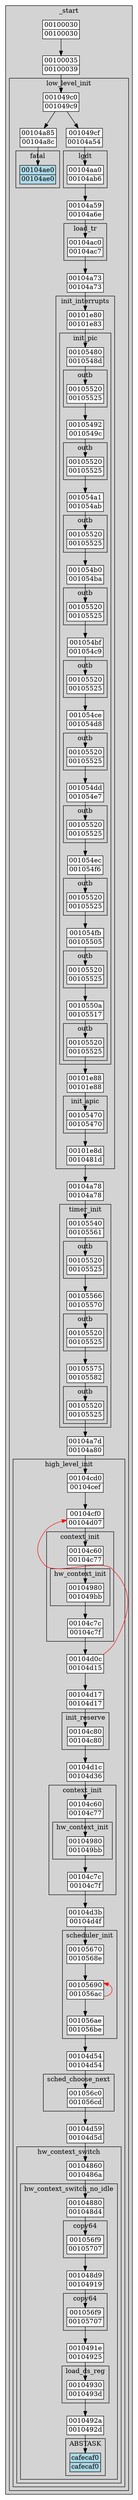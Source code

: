 digraph G {
node[fillcolor=white style="filled,solid" shape=none margin=0];
"00104860_00104d5d_00104a80_00100039" -> "00104880_0010486a_00104d5d_00104a80_00100039";
"001054ec_00101e83_00104a73_00100039" -> "00105520_001054f6_00101e83_00104a73_00100039";
"00104d17_00104a80_00100039" -> "00104c80_00104d17_00104a80_00100039";
"00105520_001054e7_00101e83_00104a73_00100039" -> "001054ec_00101e83_00104a73_00100039";
"001056c0_00104d54_00104a80_00100039" -> "00104d59_00104a80_00100039";
"00105520_00105570_00104a78_00100039" -> "00105575_00104a78_00100039";
"00101e8d_00104a73_00100039" -> "00104a78_00100039";
"00104980_00104c77_00104d36_00104a80_00100039" -> "00104c7c_00104d36_00104a80_00100039";
"001048d9_0010486a_00104d5d_00104a80_00100039" -> "001056f9_00104919_0010486a_00104d5d_00104a80_00100039";
"001056f9_001048d4_0010486a_00104d5d_00104a80_00100039" -> "001048d9_0010486a_00104d5d_00104a80_00100039";
"00104d3b_00104a80_00100039" -> "00105670_00104d4f_00104a80_00100039";
"00105520_00105517_00101e83_00104a73_00100039" -> "00101e88_00104a73_00100039";
"00101e88_00104a73_00100039" -> "00105470_00101e88_00104a73_00100039";
"001056ae_00104d4f_00104a80_00100039" -> "00104d54_00104a80_00100039";
"00104c7c_00104d07_00104a80_00100039" -> "00104d0c_00104a80_00100039";
"00104a59_00100039" -> "00104ac0_00104a6e_00100039";
"00105670_00104d4f_00104a80_00100039" -> "00105690_00104d4f_00104a80_00100039";
"00105480_00101e83_00104a73_00100039" -> "00105520_0010548d_00101e83_00104a73_00100039";
"00104a7d_00100039" -> "00104cd0_00104a80_00100039";
"001056f9_00104919_0010486a_00104d5d_00104a80_00100039" -> "0010491e_0010486a_00104d5d_00104a80_00100039";
"00100030" -> "00100035";
"00104c60_00104d07_00104a80_00100039" -> "00104980_00104c77_00104d07_00104a80_00100039";
"00104d54_00104a80_00100039" -> "001056c0_00104d54_00104a80_00100039";
"00104a85_00100039" -> "00104ae0_00104a8c_00100039";
"00104c60_00104d36_00104a80_00100039" -> "00104980_00104c77_00104d36_00104a80_00100039";
"00104cf0_00104a80_00100039" -> "00104c60_00104d07_00104a80_00100039";
"00104d1c_00104a80_00100039" -> "00104c60_00104d36_00104a80_00100039";
"00105520_0010548d_00101e83_00104a73_00100039" -> "00105492_00101e83_00104a73_00100039";
"001054a1_00101e83_00104a73_00100039" -> "00105520_001054ab_00101e83_00104a73_00100039";
"00105690_00104d4f_00104a80_00100039" -> "00105690_00104d4f_00104a80_00100039" [dir=back color=red];
"00105690_00104d4f_00104a80_00100039" -> "001056ae_00104d4f_00104a80_00100039";
"00104c80_00104d17_00104a80_00100039" -> "00104d1c_00104a80_00100039";
"00105575_00104a78_00100039" -> "00105520_00105582_00104a78_00100039";
"00101e80_00104a73_00100039" -> "00105480_00101e83_00104a73_00100039";
"00104d59_00104a80_00100039" -> "00104860_00104d5d_00104a80_00100039";
"001049cf_00100039" -> "00104aa0_00104a54_00100039";
"001054ce_00101e83_00104a73_00100039" -> "00105520_001054d8_00101e83_00104a73_00100039";
"001054dd_00101e83_00104a73_00100039" -> "00105520_001054e7_00101e83_00104a73_00100039";
"00105540_00104a78_00100039" -> "00105520_00105561_00104a78_00100039";
"00104880_0010486a_00104d5d_00104a80_00100039" -> "001056f9_001048d4_0010486a_00104d5d_00104a80_00100039";
"00104cd0_00104a80_00100039" -> "00104cf0_00104a80_00100039";
"00104c7c_00104d36_00104a80_00100039" -> "00104d3b_00104a80_00100039";
"00105566_00104a78_00100039" -> "00105520_00105570_00104a78_00100039";
"00104980_00104c77_00104d07_00104a80_00100039" -> "00104c7c_00104d07_00104a80_00100039";
"00105470_00101e88_00104a73_00100039" -> "00101e8d_00104a73_00100039";
"00104a78_00100039" -> "00105540_00104a78_00100039";
"00105520_0010549c_00101e83_00104a73_00100039" -> "001054a1_00101e83_00104a73_00100039";
"00105520_001054ab_00101e83_00104a73_00100039" -> "001054b0_00101e83_00104a73_00100039";
"00104aa0_00104a54_00100039" -> "00104a59_00100039";
"00105520_00105505_00101e83_00104a73_00100039" -> "0010550a_00101e83_00104a73_00100039";
"00105520_001054f6_00101e83_00104a73_00100039" -> "001054fb_00101e83_00104a73_00100039";
"00104930_00104925_0010486a_00104d5d_00104a80_00100039" -> "0010492a_0010486a_00104d5d_00104a80_00100039";
"00105520_001054d8_00101e83_00104a73_00100039" -> "001054dd_00101e83_00104a73_00100039";
"00105520_001054ba_00101e83_00104a73_00100039" -> "001054bf_00101e83_00104a73_00100039";
"001054b0_00101e83_00104a73_00100039" -> "00105520_001054ba_00101e83_00104a73_00100039";
"00105520_00105561_00104a78_00100039" -> "00105566_00104a78_00100039";
"001049c0_00100039" -> "001049cf_00100039";
"001049c0_00100039" -> "00104a85_00100039";
"0010492a_0010486a_00104d5d_00104a80_00100039" -> "cafecaf0_0010492d_0010486a_00104d5d_00104a80_00100039";
"00104a73_00100039" -> "00101e80_00104a73_00100039";
"001054bf_00101e83_00104a73_00100039" -> "00105520_001054c9_00101e83_00104a73_00100039";
"00105520_00105582_00104a78_00100039" -> "00104a7d_00100039";
"0010491e_0010486a_00104d5d_00104a80_00100039" -> "00104930_00104925_0010486a_00104d5d_00104a80_00100039";
"00100035" -> "001049c0_00100039";
"00105520_001054c9_00101e83_00104a73_00100039" -> "001054ce_00101e83_00104a73_00100039";
"001054fb_00101e83_00104a73_00100039" -> "00105520_00105505_00101e83_00104a73_00100039";
"0010550a_00101e83_00104a73_00100039" -> "00105520_00105517_00101e83_00104a73_00100039";
"00105492_00101e83_00104a73_00100039" -> "00105520_0010549c_00101e83_00104a73_00100039";
"00104ac0_00104a6e_00100039" -> "00104a73_00100039";
"00104d0c_00104a80_00100039" -> "00104cf0_00104a80_00100039" [color=red constraint=false];
"00104d0c_00104a80_00100039" -> "00104d17_00104a80_00100039";
subgraph "cluster__start" {
  style="filled,solid";
  color=black;
  fillcolor=lightgrey;
  label="_start";"00100035" [label=<<TABLE BORDER="1" CELLBORDER="0" CELLSPACING="0"><TR><TD>00100035</TD></TR><HR/><TR><TD>00100039</TD></TR></TABLE>>];
  "00100030" [label=<<TABLE BORDER="1" CELLBORDER="0" CELLSPACING="0"><TR><TD>00100030</TD></TR><HR/><TR><TD>00100030</TD></TR></TABLE>>];
  subgraph "cluster_low_level_init_00100039" {
    style="filled,solid";
    color=black;
    fillcolor=lightgrey;
    label="low_level_init";"00104a85_00100039" [label=<<TABLE BORDER="1" CELLBORDER="0" CELLSPACING="0"><TR><TD>00104a85</TD></TR><HR/><TR><TD>00104a8c</TD></TR></TABLE>>];
    "00104a7d_00100039" [label=<<TABLE BORDER="1" CELLBORDER="0" CELLSPACING="0"><TR><TD>00104a7d</TD></TR><HR/><TR><TD>00104a80</TD></TR></TABLE>>];
    "00104a78_00100039" [label=<<TABLE BORDER="1" CELLBORDER="0" CELLSPACING="0"><TR><TD>00104a78</TD></TR><HR/><TR><TD>00104a78</TD></TR></TABLE>>];
    "00104a73_00100039" [label=<<TABLE BORDER="1" CELLBORDER="0" CELLSPACING="0"><TR><TD>00104a73</TD></TR><HR/><TR><TD>00104a73</TD></TR></TABLE>>];
    "00104a59_00100039" [label=<<TABLE BORDER="1" CELLBORDER="0" CELLSPACING="0"><TR><TD>00104a59</TD></TR><HR/><TR><TD>00104a6e</TD></TR></TABLE>>];
    "001049cf_00100039" [label=<<TABLE BORDER="1" CELLBORDER="0" CELLSPACING="0"><TR><TD>001049cf</TD></TR><HR/><TR><TD>00104a54</TD></TR></TABLE>>];
    "001049c0_00100039" [label=<<TABLE BORDER="1" CELLBORDER="0" CELLSPACING="0"><TR><TD>001049c0</TD></TR><HR/><TR><TD>001049c9</TD></TR></TABLE>>];
    subgraph "cluster_fatal_00104a8c_00100039" {
      style="filled,solid";
      color=black;
      fillcolor=lightgrey;
      label="fatal";"00104ae0_00104a8c_00100039" [label=<<TABLE BORDER="1" CELLBORDER="0" CELLSPACING="0"><TR><TD>00104ae0</TD></TR><HR/><TR><TD>00104ae0</TD></TR></TABLE>> fillcolor=lightblue];
      }
subgraph "cluster_high_level_init_00104a80_00100039" {
          style="filled,solid";
          color=black;
          fillcolor=lightgrey;
          label="high_level_init";"00104d59_00104a80_00100039" [label=<<TABLE BORDER="1" CELLBORDER="0" CELLSPACING="0"><TR><TD>00104d59</TD></TR><HR/><TR><TD>00104d5d</TD></TR></TABLE>>];
          "00104d54_00104a80_00100039" [label=<<TABLE BORDER="1" CELLBORDER="0" CELLSPACING="0"><TR><TD>00104d54</TD></TR><HR/><TR><TD>00104d54</TD></TR></TABLE>>];
          "00104d3b_00104a80_00100039" [label=<<TABLE BORDER="1" CELLBORDER="0" CELLSPACING="0"><TR><TD>00104d3b</TD></TR><HR/><TR><TD>00104d4f</TD></TR></TABLE>>];
          "00104d1c_00104a80_00100039" [label=<<TABLE BORDER="1" CELLBORDER="0" CELLSPACING="0"><TR><TD>00104d1c</TD></TR><HR/><TR><TD>00104d36</TD></TR></TABLE>>];
          "00104d17_00104a80_00100039" [label=<<TABLE BORDER="1" CELLBORDER="0" CELLSPACING="0"><TR><TD>00104d17</TD></TR><HR/><TR><TD>00104d17</TD></TR></TABLE>>];
          "00104d0c_00104a80_00100039" [label=<<TABLE BORDER="1" CELLBORDER="0" CELLSPACING="0"><TR><TD>00104d0c</TD></TR><HR/><TR><TD>00104d15</TD></TR></TABLE>>];
          "00104cf0_00104a80_00100039" [label=<<TABLE BORDER="1" CELLBORDER="0" CELLSPACING="0"><TR><TD>00104cf0</TD></TR><HR/><TR><TD>00104d07</TD></TR></TABLE>>];
          "00104cd0_00104a80_00100039" [label=<<TABLE BORDER="1" CELLBORDER="0" CELLSPACING="0"><TR><TD>00104cd0</TD></TR><HR/><TR><TD>00104cef</TD></TR></TABLE>>];
          subgraph "cluster_hw_context_switch_00104d5d_00104a80_00100039" {
            style="filled,solid";
            color=black;
            fillcolor=lightgrey;
            label="hw_context_switch";"00104860_00104d5d_00104a80_00100039" [label=<<TABLE BORDER="1" CELLBORDER="0" CELLSPACING="0"><TR><TD>00104860</TD></TR><HR/><TR><TD>0010486a</TD></TR></TABLE>>];
            subgraph "cluster_hw_context_switch_no_idle_0010486a_00104d5d_00104a80_00100039" {
              style="filled,solid";
              color=black;
              fillcolor=lightgrey;
              label="hw_context_switch_no_idle";"0010492a_0010486a_00104d5d_00104a80_00100039" [label=<<TABLE BORDER="1" CELLBORDER="0" CELLSPACING="0"><TR><TD>0010492a</TD></TR><HR/><TR><TD>0010492d</TD></TR></TABLE>>];
              "0010491e_0010486a_00104d5d_00104a80_00100039" [label=<<TABLE BORDER="1" CELLBORDER="0" CELLSPACING="0"><TR><TD>0010491e</TD></TR><HR/><TR><TD>00104925</TD></TR></TABLE>>];
              "001048d9_0010486a_00104d5d_00104a80_00100039" [label=<<TABLE BORDER="1" CELLBORDER="0" CELLSPACING="0"><TR><TD>001048d9</TD></TR><HR/><TR><TD>00104919</TD></TR></TABLE>>];
              "00104880_0010486a_00104d5d_00104a80_00100039" [label=<<TABLE BORDER="1" CELLBORDER="0" CELLSPACING="0"><TR><TD>00104880</TD></TR><HR/><TR><TD>001048d4</TD></TR></TABLE>>];
              subgraph "cluster_ABSTASK_0010492d_0010486a_00104d5d_00104a80_00100039" {
                style="filled,solid";
                color=black;
                fillcolor=lightgrey;
                label="ABSTASK";"cafecaf0_0010492d_0010486a_00104d5d_00104a80_00100039" [label=<<TABLE BORDER="1" CELLBORDER="0" CELLSPACING="0"><TR><TD>cafecaf0</TD></TR><HR/><TR><TD>cafecaf0</TD></TR></TABLE>> fillcolor=lightblue];
                }
subgraph "cluster_load_ds_reg_00104925_0010486a_00104d5d_00104a80_00100039" {
                    style="filled,solid";
                    color=black;
                    fillcolor=lightgrey;
                    label="load_ds_reg";"00104930_00104925_0010486a_00104d5d_00104a80_00100039" [label=<<TABLE BORDER="1" CELLBORDER="0" CELLSPACING="0"><TR><TD>00104930</TD></TR><HR/><TR><TD>0010493d</TD></TR></TABLE>>];
                    }
subgraph "cluster_copy64_00104919_0010486a_00104d5d_00104a80_00100039" {
                        style="filled,solid";
                        color=black;
                        fillcolor=lightgrey;
                        label="copy64";"001056f9_00104919_0010486a_00104d5d_00104a80_00100039" [label=<<TABLE BORDER="1" CELLBORDER="0" CELLSPACING="0"><TR><TD>001056f9</TD></TR><HR/><TR><TD>00105707</TD></TR></TABLE>>];
                        }
subgraph "cluster_copy64_001048d4_0010486a_00104d5d_00104a80_00100039" {
                            style="filled,solid";
                            color=black;
                            fillcolor=lightgrey;
                            label="copy64";"001056f9_001048d4_0010486a_00104d5d_00104a80_00100039" [label=<<TABLE BORDER="1" CELLBORDER="0" CELLSPACING="0"><TR><TD>001056f9</TD></TR><HR/><TR><TD>00105707</TD></TR></TABLE>>];
                            }
}
}
subgraph "cluster_sched_choose_next_00104d54_00104a80_00100039" {
                                    style="filled,solid";
                                    color=black;
                                    fillcolor=lightgrey;
                                    label="sched_choose_next";"001056c0_00104d54_00104a80_00100039" [label=<<TABLE BORDER="1" CELLBORDER="0" CELLSPACING="0"><TR><TD>001056c0</TD></TR><HR/><TR><TD>001056cd</TD></TR></TABLE>>];
                                    }
subgraph "cluster_scheduler_init_00104d4f_00104a80_00100039" {
                                        style="filled,solid";
                                        color=black;
                                        fillcolor=lightgrey;
                                        label="scheduler_init";"001056ae_00104d4f_00104a80_00100039" [label=<<TABLE BORDER="1" CELLBORDER="0" CELLSPACING="0"><TR><TD>001056ae</TD></TR><HR/><TR><TD>001056be</TD></TR></TABLE>>];
                                        "00105690_00104d4f_00104a80_00100039" [label=<<TABLE BORDER="1" CELLBORDER="0" CELLSPACING="0"><TR><TD>00105690</TD></TR><HR/><TR><TD>001056ac</TD></TR></TABLE>>];
                                        "00105670_00104d4f_00104a80_00100039" [label=<<TABLE BORDER="1" CELLBORDER="0" CELLSPACING="0"><TR><TD>00105670</TD></TR><HR/><TR><TD>0010568e</TD></TR></TABLE>>];
                                        }
subgraph "cluster_context_init_00104d36_00104a80_00100039" {
                                            style="filled,solid";
                                            color=black;
                                            fillcolor=lightgrey;
                                            label="context_init";"00104c7c_00104d36_00104a80_00100039" [label=<<TABLE BORDER="1" CELLBORDER="0" CELLSPACING="0"><TR><TD>00104c7c</TD></TR><HR/><TR><TD>00104c7f</TD></TR></TABLE>>];
                                            "00104c60_00104d36_00104a80_00100039" [label=<<TABLE BORDER="1" CELLBORDER="0" CELLSPACING="0"><TR><TD>00104c60</TD></TR><HR/><TR><TD>00104c77</TD></TR></TABLE>>];
                                            subgraph "cluster_hw_context_init_00104c77_00104d36_00104a80_00100039" {
                                              style="filled,solid";
                                              color=black;
                                              fillcolor=lightgrey;
                                              label="hw_context_init";"00104980_00104c77_00104d36_00104a80_00100039" [label=<<TABLE BORDER="1" CELLBORDER="0" CELLSPACING="0"><TR><TD>00104980</TD></TR><HR/><TR><TD>001049bb</TD></TR></TABLE>>];
                                              }
}
subgraph "cluster_init_reserve_00104d17_00104a80_00100039" {
                                                    style="filled,solid";
                                                    color=black;
                                                    fillcolor=lightgrey;
                                                    label="init_reserve";"00104c80_00104d17_00104a80_00100039" [label=<<TABLE BORDER="1" CELLBORDER="0" CELLSPACING="0"><TR><TD>00104c80</TD></TR><HR/><TR><TD>00104c80</TD></TR></TABLE>>];
                                                    }
subgraph "cluster_context_init_00104d07_00104a80_00100039" {
                                                        style="filled,solid";
                                                        color=black;
                                                        fillcolor=lightgrey;
                                                        label="context_init";"00104c7c_00104d07_00104a80_00100039" [label=<<TABLE BORDER="1" CELLBORDER="0" CELLSPACING="0"><TR><TD>00104c7c</TD></TR><HR/><TR><TD>00104c7f</TD></TR></TABLE>>];
                                                        "00104c60_00104d07_00104a80_00100039" [label=<<TABLE BORDER="1" CELLBORDER="0" CELLSPACING="0"><TR><TD>00104c60</TD></TR><HR/><TR><TD>00104c77</TD></TR></TABLE>>];
                                                        subgraph "cluster_hw_context_init_00104c77_00104d07_00104a80_00100039" {
                                                          style="filled,solid";
                                                          color=black;
                                                          fillcolor=lightgrey;
                                                          label="hw_context_init";"00104980_00104c77_00104d07_00104a80_00100039" [label=<<TABLE BORDER="1" CELLBORDER="0" CELLSPACING="0"><TR><TD>00104980</TD></TR><HR/><TR><TD>001049bb</TD></TR></TABLE>>];
                                                          }
}
}
subgraph "cluster_timer_init_00104a78_00100039" {
                                                                  style="filled,solid";
                                                                  color=black;
                                                                  fillcolor=lightgrey;
                                                                  label="timer_init";"00105575_00104a78_00100039" [label=<<TABLE BORDER="1" CELLBORDER="0" CELLSPACING="0"><TR><TD>00105575</TD></TR><HR/><TR><TD>00105582</TD></TR></TABLE>>];
                                                                  "00105566_00104a78_00100039" [label=<<TABLE BORDER="1" CELLBORDER="0" CELLSPACING="0"><TR><TD>00105566</TD></TR><HR/><TR><TD>00105570</TD></TR></TABLE>>];
                                                                  "00105540_00104a78_00100039" [label=<<TABLE BORDER="1" CELLBORDER="0" CELLSPACING="0"><TR><TD>00105540</TD></TR><HR/><TR><TD>00105561</TD></TR></TABLE>>];
                                                                  subgraph "cluster_outb_00105582_00104a78_00100039" {
                                                                    style="filled,solid";
                                                                    color=black;
                                                                    fillcolor=lightgrey;
                                                                    label="outb";"00105520_00105582_00104a78_00100039" [label=<<TABLE BORDER="1" CELLBORDER="0" CELLSPACING="0"><TR><TD>00105520</TD></TR><HR/><TR><TD>00105525</TD></TR></TABLE>>];
                                                                    }

                                                                  subgraph "cluster_outb_00105570_00104a78_00100039" {
                                                                    style="filled,solid";
                                                                    color=black;
                                                                    fillcolor=lightgrey;
                                                                    label="outb";"00105520_00105570_00104a78_00100039" [label=<<TABLE BORDER="1" CELLBORDER="0" CELLSPACING="0"><TR><TD>00105520</TD></TR><HR/><TR><TD>00105525</TD></TR></TABLE>>];
                                                                    }

                                                                  subgraph "cluster_outb_00105561_00104a78_00100039" {
                                                                    style="filled,solid";
                                                                    color=black;
                                                                    fillcolor=lightgrey;
                                                                    label="outb";"00105520_00105561_00104a78_00100039" [label=<<TABLE BORDER="1" CELLBORDER="0" CELLSPACING="0"><TR><TD>00105520</TD></TR><HR/><TR><TD>00105525</TD></TR></TABLE>>];
                                                                    }
}

    subgraph "cluster_init_interrupts_00104a73_00100039" {
      style="filled,solid";
      color=black;
      fillcolor=lightgrey;
      label="init_interrupts";"00101e8d_00104a73_00100039" [label=<<TABLE BORDER="1" CELLBORDER="0" CELLSPACING="0"><TR><TD>00101e8d</TD></TR><HR/><TR><TD>0010481d</TD></TR></TABLE>>];
      "00101e88_00104a73_00100039" [label=<<TABLE BORDER="1" CELLBORDER="0" CELLSPACING="0"><TR><TD>00101e88</TD></TR><HR/><TR><TD>00101e88</TD></TR></TABLE>>];
      "00101e80_00104a73_00100039" [label=<<TABLE BORDER="1" CELLBORDER="0" CELLSPACING="0"><TR><TD>00101e80</TD></TR><HR/><TR><TD>00101e83</TD></TR></TABLE>>];
      subgraph "cluster_init_apic_00101e88_00104a73_00100039" {
        style="filled,solid";
        color=black;
        fillcolor=lightgrey;
        label="init_apic";"00105470_00101e88_00104a73_00100039" [label=<<TABLE BORDER="1" CELLBORDER="0" CELLSPACING="0"><TR><TD>00105470</TD></TR><HR/><TR><TD>00105470</TD></TR></TABLE>>];
        }
subgraph "cluster_init_pic_00101e83_00104a73_00100039" {
            style="filled,solid";
            color=black;
            fillcolor=lightgrey;
            label="init_pic";"0010550a_00101e83_00104a73_00100039" [label=<<TABLE BORDER="1" CELLBORDER="0" CELLSPACING="0"><TR><TD>0010550a</TD></TR><HR/><TR><TD>00105517</TD></TR></TABLE>>];
            "001054fb_00101e83_00104a73_00100039" [label=<<TABLE BORDER="1" CELLBORDER="0" CELLSPACING="0"><TR><TD>001054fb</TD></TR><HR/><TR><TD>00105505</TD></TR></TABLE>>];
            "001054ec_00101e83_00104a73_00100039" [label=<<TABLE BORDER="1" CELLBORDER="0" CELLSPACING="0"><TR><TD>001054ec</TD></TR><HR/><TR><TD>001054f6</TD></TR></TABLE>>];
            "001054dd_00101e83_00104a73_00100039" [label=<<TABLE BORDER="1" CELLBORDER="0" CELLSPACING="0"><TR><TD>001054dd</TD></TR><HR/><TR><TD>001054e7</TD></TR></TABLE>>];
            "001054ce_00101e83_00104a73_00100039" [label=<<TABLE BORDER="1" CELLBORDER="0" CELLSPACING="0"><TR><TD>001054ce</TD></TR><HR/><TR><TD>001054d8</TD></TR></TABLE>>];
            "001054bf_00101e83_00104a73_00100039" [label=<<TABLE BORDER="1" CELLBORDER="0" CELLSPACING="0"><TR><TD>001054bf</TD></TR><HR/><TR><TD>001054c9</TD></TR></TABLE>>];
            "001054b0_00101e83_00104a73_00100039" [label=<<TABLE BORDER="1" CELLBORDER="0" CELLSPACING="0"><TR><TD>001054b0</TD></TR><HR/><TR><TD>001054ba</TD></TR></TABLE>>];
            "001054a1_00101e83_00104a73_00100039" [label=<<TABLE BORDER="1" CELLBORDER="0" CELLSPACING="0"><TR><TD>001054a1</TD></TR><HR/><TR><TD>001054ab</TD></TR></TABLE>>];
            "00105492_00101e83_00104a73_00100039" [label=<<TABLE BORDER="1" CELLBORDER="0" CELLSPACING="0"><TR><TD>00105492</TD></TR><HR/><TR><TD>0010549c</TD></TR></TABLE>>];
            "00105480_00101e83_00104a73_00100039" [label=<<TABLE BORDER="1" CELLBORDER="0" CELLSPACING="0"><TR><TD>00105480</TD></TR><HR/><TR><TD>0010548d</TD></TR></TABLE>>];
            subgraph "cluster_outb_00105517_00101e83_00104a73_00100039" {
              style="filled,solid";
              color=black;
              fillcolor=lightgrey;
              label="outb";"00105520_00105517_00101e83_00104a73_00100039" [label=<<TABLE BORDER="1" CELLBORDER="0" CELLSPACING="0"><TR><TD>00105520</TD></TR><HR/><TR><TD>00105525</TD></TR></TABLE>>];
              }
subgraph "cluster_outb_00105505_00101e83_00104a73_00100039" {
                  style="filled,solid";
                  color=black;
                  fillcolor=lightgrey;
                  label="outb";"00105520_00105505_00101e83_00104a73_00100039" [label=<<TABLE BORDER="1" CELLBORDER="0" CELLSPACING="0"><TR><TD>00105520</TD></TR><HR/><TR><TD>00105525</TD></TR></TABLE>>];
                  }
subgraph "cluster_outb_001054f6_00101e83_00104a73_00100039" {
                      style="filled,solid";
                      color=black;
                      fillcolor=lightgrey;
                      label="outb";"00105520_001054f6_00101e83_00104a73_00100039" [label=<<TABLE BORDER="1" CELLBORDER="0" CELLSPACING="0"><TR><TD>00105520</TD></TR><HR/><TR><TD>00105525</TD></TR></TABLE>>];
                      }
subgraph "cluster_outb_001054e7_00101e83_00104a73_00100039" {
                          style="filled,solid";
                          color=black;
                          fillcolor=lightgrey;
                          label="outb";"00105520_001054e7_00101e83_00104a73_00100039" [label=<<TABLE BORDER="1" CELLBORDER="0" CELLSPACING="0"><TR><TD>00105520</TD></TR><HR/><TR><TD>00105525</TD></TR></TABLE>>];
                          }
subgraph "cluster_outb_001054d8_00101e83_00104a73_00100039" {
                              style="filled,solid";
                              color=black;
                              fillcolor=lightgrey;
                              label="outb";"00105520_001054d8_00101e83_00104a73_00100039" [label=<<TABLE BORDER="1" CELLBORDER="0" CELLSPACING="0"><TR><TD>00105520</TD></TR><HR/><TR><TD>00105525</TD></TR></TABLE>>];
                              }
subgraph "cluster_outb_001054c9_00101e83_00104a73_00100039" {
                                  style="filled,solid";
                                  color=black;
                                  fillcolor=lightgrey;
                                  label="outb";"00105520_001054c9_00101e83_00104a73_00100039" [label=<<TABLE BORDER="1" CELLBORDER="0" CELLSPACING="0"><TR><TD>00105520</TD></TR><HR/><TR><TD>00105525</TD></TR></TABLE>>];
                                  }
subgraph "cluster_outb_001054ba_00101e83_00104a73_00100039" {
                                      style="filled,solid";
                                      color=black;
                                      fillcolor=lightgrey;
                                      label="outb";"00105520_001054ba_00101e83_00104a73_00100039" [label=<<TABLE BORDER="1" CELLBORDER="0" CELLSPACING="0"><TR><TD>00105520</TD></TR><HR/><TR><TD>00105525</TD></TR></TABLE>>];
                                      }
subgraph "cluster_outb_001054ab_00101e83_00104a73_00100039" {
                                          style="filled,solid";
                                          color=black;
                                          fillcolor=lightgrey;
                                          label="outb";"00105520_001054ab_00101e83_00104a73_00100039" [label=<<TABLE BORDER="1" CELLBORDER="0" CELLSPACING="0"><TR><TD>00105520</TD></TR><HR/><TR><TD>00105525</TD></TR></TABLE>>];
                                          }
subgraph "cluster_outb_0010549c_00101e83_00104a73_00100039" {
                                              style="filled,solid";
                                              color=black;
                                              fillcolor=lightgrey;
                                              label="outb";"00105520_0010549c_00101e83_00104a73_00100039" [label=<<TABLE BORDER="1" CELLBORDER="0" CELLSPACING="0"><TR><TD>00105520</TD></TR><HR/><TR><TD>00105525</TD></TR></TABLE>>];
                                              }
subgraph "cluster_outb_0010548d_00101e83_00104a73_00100039" {
                                                  style="filled,solid";
                                                  color=black;
                                                  fillcolor=lightgrey;
                                                  label="outb";"00105520_0010548d_00101e83_00104a73_00100039" [label=<<TABLE BORDER="1" CELLBORDER="0" CELLSPACING="0"><TR><TD>00105520</TD></TR><HR/><TR><TD>00105525</TD></TR></TABLE>>];
                                                  }
}
}
subgraph "cluster_load_tr_00104a6e_00100039" {
                                                          style="filled,solid";
                                                          color=black;
                                                          fillcolor=lightgrey;
                                                          label="load_tr";"00104ac0_00104a6e_00100039" [label=<<TABLE BORDER="1" CELLBORDER="0" CELLSPACING="0"><TR><TD>00104ac0</TD></TR><HR/><TR><TD>00104ac7</TD></TR></TABLE>>];
                                                          }
subgraph "cluster_lgdt_00104a54_00100039" {
                                                              style="filled,solid";
                                                              color=black;
                                                              fillcolor=lightgrey;
                                                              label="lgdt";"00104aa0_00104a54_00100039" [label=<<TABLE BORDER="1" CELLBORDER="0" CELLSPACING="0"><TR><TD>00104aa0</TD></TR><HR/><TR><TD>00104ab6</TD></TR></TABLE>>];
                                                              }
}
}

}
